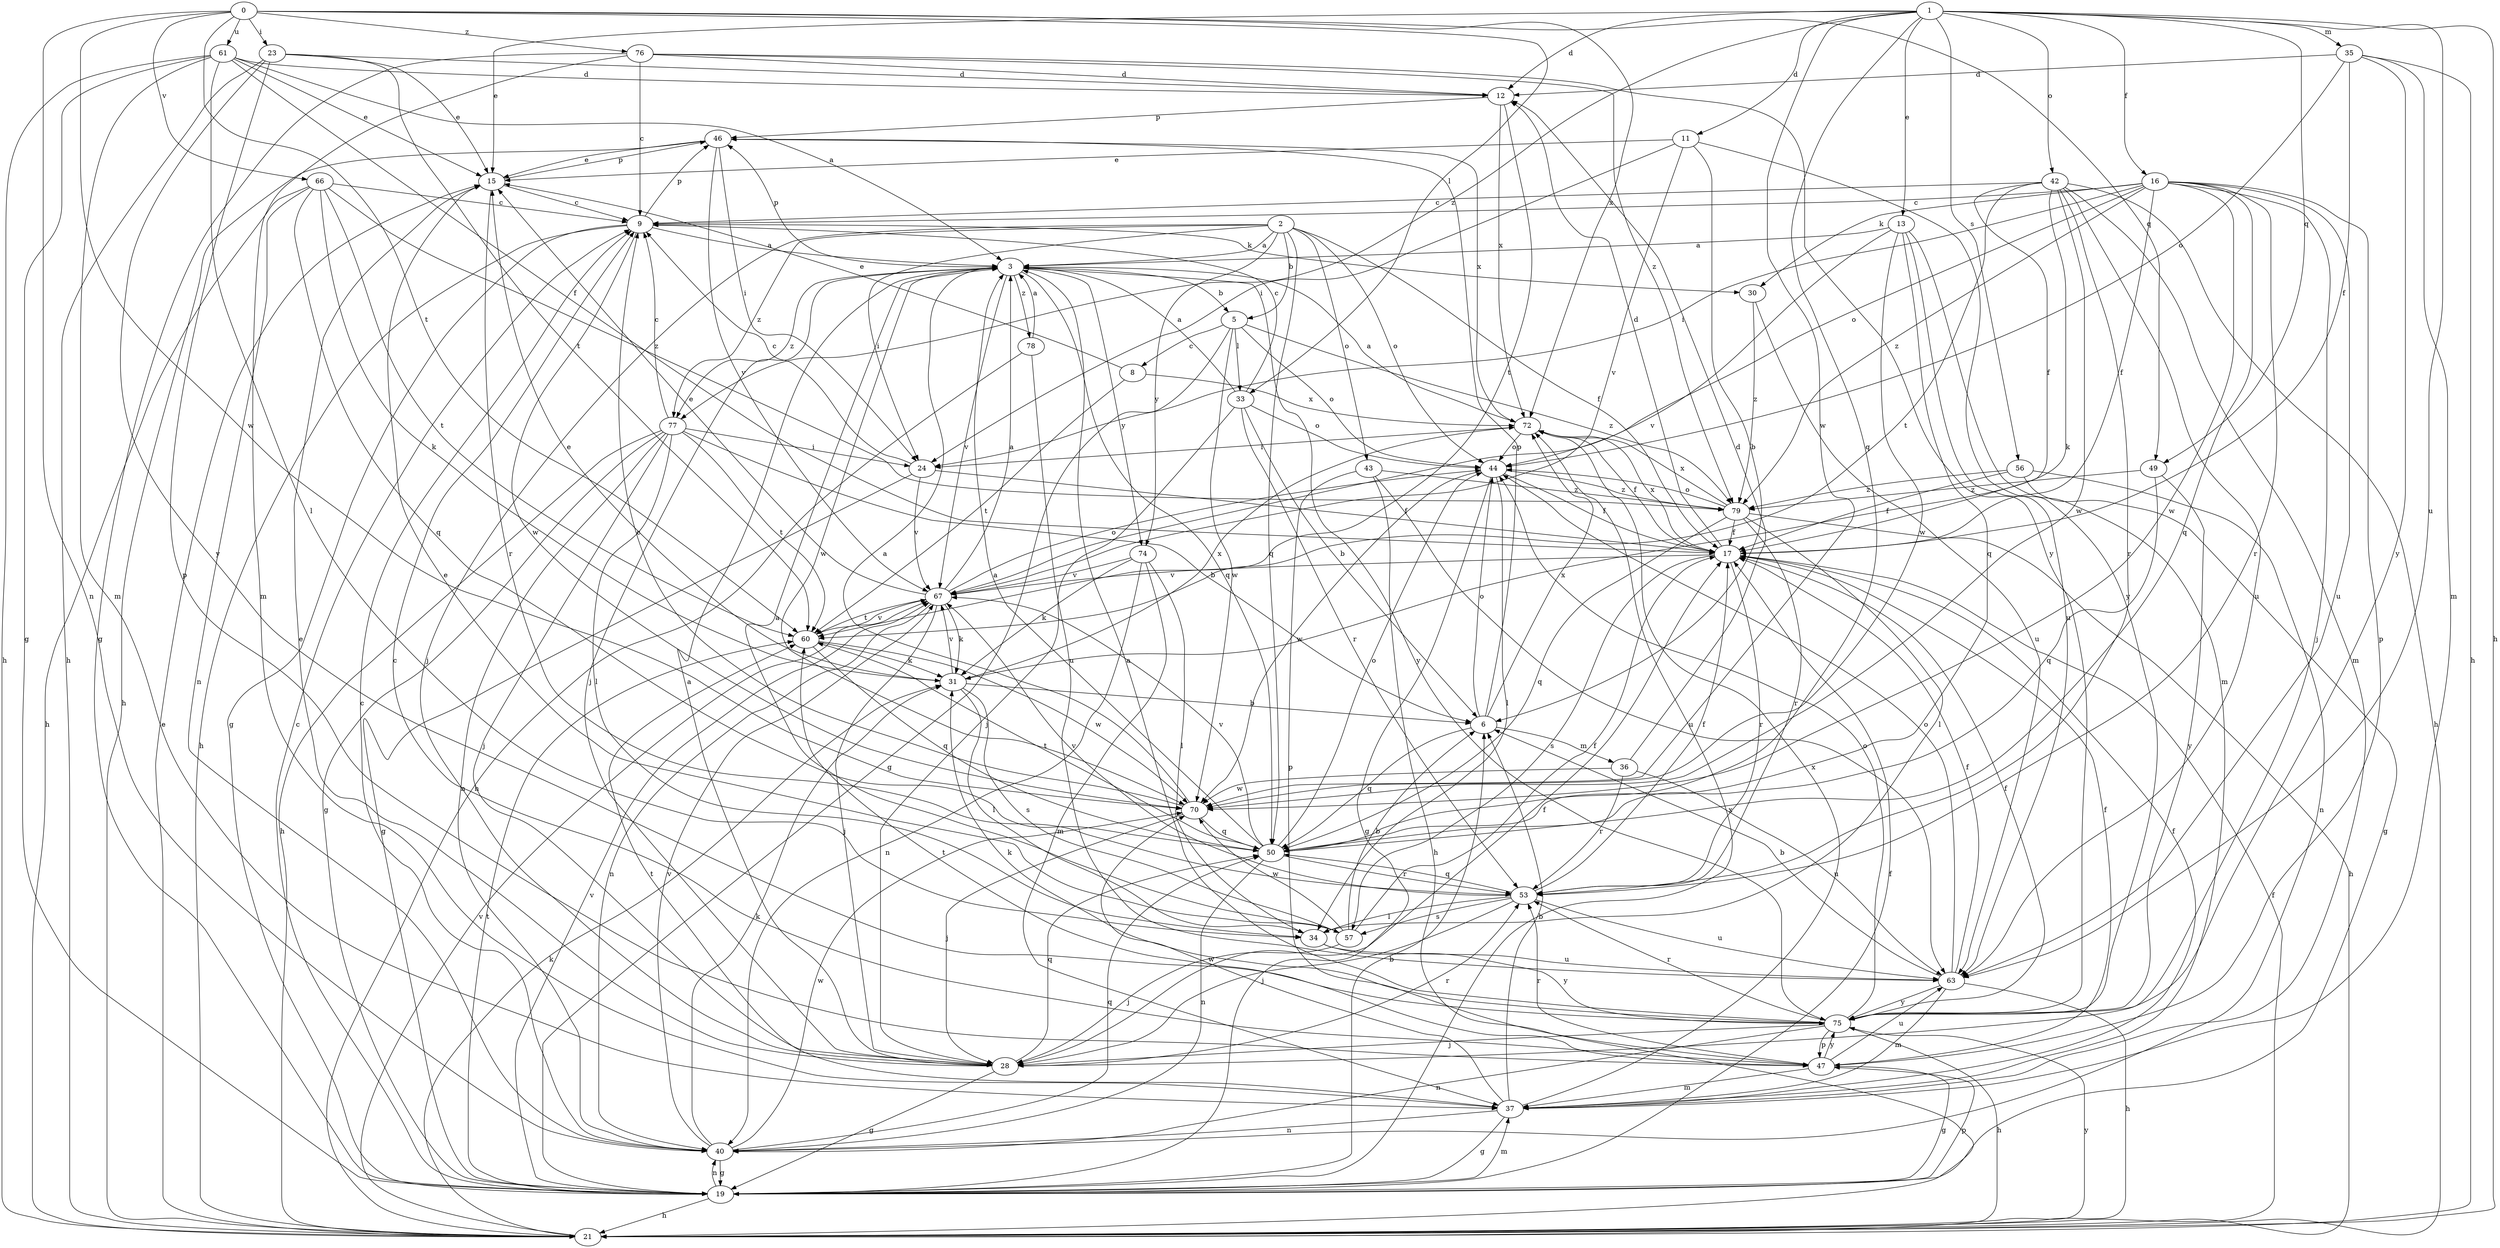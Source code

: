 strict digraph  {
0;
1;
2;
3;
5;
6;
8;
9;
11;
12;
13;
15;
16;
17;
19;
21;
23;
24;
28;
30;
31;
33;
34;
35;
36;
37;
40;
42;
43;
44;
46;
47;
49;
50;
53;
56;
57;
60;
61;
63;
66;
67;
70;
72;
74;
75;
76;
77;
78;
79;
0 -> 23  [label=i];
0 -> 33  [label=l];
0 -> 40  [label=n];
0 -> 49  [label=q];
0 -> 60  [label=t];
0 -> 61  [label=u];
0 -> 66  [label=v];
0 -> 70  [label=w];
0 -> 72  [label=x];
0 -> 76  [label=z];
1 -> 11  [label=d];
1 -> 12  [label=d];
1 -> 13  [label=e];
1 -> 15  [label=e];
1 -> 16  [label=f];
1 -> 21  [label=h];
1 -> 35  [label=m];
1 -> 42  [label=o];
1 -> 49  [label=q];
1 -> 50  [label=q];
1 -> 56  [label=s];
1 -> 63  [label=u];
1 -> 70  [label=w];
1 -> 77  [label=z];
2 -> 3  [label=a];
2 -> 5  [label=b];
2 -> 17  [label=f];
2 -> 24  [label=i];
2 -> 28  [label=j];
2 -> 43  [label=o];
2 -> 44  [label=o];
2 -> 50  [label=q];
2 -> 74  [label=y];
2 -> 77  [label=z];
3 -> 5  [label=b];
3 -> 28  [label=j];
3 -> 46  [label=p];
3 -> 50  [label=q];
3 -> 67  [label=v];
3 -> 70  [label=w];
3 -> 74  [label=y];
3 -> 75  [label=y];
3 -> 77  [label=z];
3 -> 78  [label=z];
5 -> 8  [label=c];
5 -> 19  [label=g];
5 -> 33  [label=l];
5 -> 44  [label=o];
5 -> 70  [label=w];
5 -> 79  [label=z];
6 -> 36  [label=m];
6 -> 44  [label=o];
6 -> 46  [label=p];
6 -> 50  [label=q];
6 -> 72  [label=x];
8 -> 15  [label=e];
8 -> 60  [label=t];
8 -> 72  [label=x];
9 -> 3  [label=a];
9 -> 19  [label=g];
9 -> 21  [label=h];
9 -> 30  [label=k];
9 -> 46  [label=p];
9 -> 70  [label=w];
11 -> 6  [label=b];
11 -> 15  [label=e];
11 -> 24  [label=i];
11 -> 67  [label=v];
11 -> 75  [label=y];
12 -> 46  [label=p];
12 -> 60  [label=t];
12 -> 72  [label=x];
13 -> 3  [label=a];
13 -> 37  [label=m];
13 -> 50  [label=q];
13 -> 63  [label=u];
13 -> 67  [label=v];
13 -> 70  [label=w];
15 -> 9  [label=c];
15 -> 46  [label=p];
15 -> 53  [label=r];
16 -> 9  [label=c];
16 -> 17  [label=f];
16 -> 24  [label=i];
16 -> 28  [label=j];
16 -> 30  [label=k];
16 -> 44  [label=o];
16 -> 47  [label=p];
16 -> 50  [label=q];
16 -> 53  [label=r];
16 -> 63  [label=u];
16 -> 70  [label=w];
16 -> 79  [label=z];
17 -> 12  [label=d];
17 -> 53  [label=r];
17 -> 57  [label=s];
17 -> 67  [label=v];
17 -> 72  [label=x];
19 -> 6  [label=b];
19 -> 9  [label=c];
19 -> 17  [label=f];
19 -> 21  [label=h];
19 -> 37  [label=m];
19 -> 40  [label=n];
19 -> 47  [label=p];
19 -> 60  [label=t];
19 -> 67  [label=v];
19 -> 72  [label=x];
21 -> 15  [label=e];
21 -> 17  [label=f];
21 -> 31  [label=k];
21 -> 67  [label=v];
21 -> 75  [label=y];
23 -> 12  [label=d];
23 -> 15  [label=e];
23 -> 21  [label=h];
23 -> 47  [label=p];
23 -> 60  [label=t];
23 -> 75  [label=y];
24 -> 9  [label=c];
24 -> 17  [label=f];
24 -> 19  [label=g];
24 -> 67  [label=v];
28 -> 3  [label=a];
28 -> 15  [label=e];
28 -> 17  [label=f];
28 -> 19  [label=g];
28 -> 50  [label=q];
28 -> 53  [label=r];
30 -> 63  [label=u];
30 -> 79  [label=z];
31 -> 6  [label=b];
31 -> 15  [label=e];
31 -> 34  [label=l];
31 -> 57  [label=s];
31 -> 67  [label=v];
31 -> 72  [label=x];
33 -> 3  [label=a];
33 -> 6  [label=b];
33 -> 9  [label=c];
33 -> 28  [label=j];
33 -> 44  [label=o];
33 -> 53  [label=r];
34 -> 63  [label=u];
34 -> 75  [label=y];
35 -> 12  [label=d];
35 -> 17  [label=f];
35 -> 21  [label=h];
35 -> 37  [label=m];
35 -> 44  [label=o];
35 -> 75  [label=y];
36 -> 12  [label=d];
36 -> 53  [label=r];
36 -> 63  [label=u];
36 -> 70  [label=w];
37 -> 6  [label=b];
37 -> 17  [label=f];
37 -> 19  [label=g];
37 -> 40  [label=n];
37 -> 60  [label=t];
37 -> 70  [label=w];
37 -> 72  [label=x];
40 -> 9  [label=c];
40 -> 19  [label=g];
40 -> 31  [label=k];
40 -> 50  [label=q];
40 -> 67  [label=v];
40 -> 70  [label=w];
42 -> 9  [label=c];
42 -> 17  [label=f];
42 -> 21  [label=h];
42 -> 31  [label=k];
42 -> 37  [label=m];
42 -> 53  [label=r];
42 -> 60  [label=t];
42 -> 63  [label=u];
42 -> 70  [label=w];
43 -> 21  [label=h];
43 -> 47  [label=p];
43 -> 63  [label=u];
43 -> 79  [label=z];
44 -> 17  [label=f];
44 -> 19  [label=g];
44 -> 34  [label=l];
44 -> 70  [label=w];
44 -> 79  [label=z];
46 -> 15  [label=e];
46 -> 21  [label=h];
46 -> 24  [label=i];
46 -> 67  [label=v];
46 -> 72  [label=x];
47 -> 9  [label=c];
47 -> 17  [label=f];
47 -> 19  [label=g];
47 -> 37  [label=m];
47 -> 53  [label=r];
47 -> 60  [label=t];
47 -> 63  [label=u];
47 -> 75  [label=y];
49 -> 50  [label=q];
49 -> 75  [label=y];
49 -> 79  [label=z];
50 -> 3  [label=a];
50 -> 40  [label=n];
50 -> 44  [label=o];
50 -> 53  [label=r];
50 -> 60  [label=t];
50 -> 67  [label=v];
53 -> 17  [label=f];
53 -> 28  [label=j];
53 -> 34  [label=l];
53 -> 50  [label=q];
53 -> 57  [label=s];
53 -> 63  [label=u];
53 -> 67  [label=v];
56 -> 17  [label=f];
56 -> 19  [label=g];
56 -> 40  [label=n];
56 -> 79  [label=z];
57 -> 3  [label=a];
57 -> 6  [label=b];
57 -> 15  [label=e];
57 -> 17  [label=f];
57 -> 28  [label=j];
57 -> 70  [label=w];
60 -> 31  [label=k];
60 -> 50  [label=q];
60 -> 67  [label=v];
60 -> 70  [label=w];
61 -> 3  [label=a];
61 -> 12  [label=d];
61 -> 15  [label=e];
61 -> 17  [label=f];
61 -> 19  [label=g];
61 -> 21  [label=h];
61 -> 34  [label=l];
61 -> 37  [label=m];
63 -> 6  [label=b];
63 -> 17  [label=f];
63 -> 21  [label=h];
63 -> 37  [label=m];
63 -> 44  [label=o];
63 -> 75  [label=y];
66 -> 9  [label=c];
66 -> 21  [label=h];
66 -> 31  [label=k];
66 -> 40  [label=n];
66 -> 50  [label=q];
66 -> 60  [label=t];
66 -> 79  [label=z];
67 -> 3  [label=a];
67 -> 15  [label=e];
67 -> 28  [label=j];
67 -> 31  [label=k];
67 -> 40  [label=n];
67 -> 44  [label=o];
67 -> 60  [label=t];
70 -> 3  [label=a];
70 -> 9  [label=c];
70 -> 28  [label=j];
70 -> 50  [label=q];
72 -> 3  [label=a];
72 -> 17  [label=f];
72 -> 24  [label=i];
72 -> 44  [label=o];
74 -> 31  [label=k];
74 -> 34  [label=l];
74 -> 37  [label=m];
74 -> 40  [label=n];
74 -> 67  [label=v];
75 -> 3  [label=a];
75 -> 17  [label=f];
75 -> 21  [label=h];
75 -> 28  [label=j];
75 -> 31  [label=k];
75 -> 40  [label=n];
75 -> 44  [label=o];
75 -> 47  [label=p];
75 -> 53  [label=r];
76 -> 9  [label=c];
76 -> 12  [label=d];
76 -> 19  [label=g];
76 -> 37  [label=m];
76 -> 75  [label=y];
76 -> 79  [label=z];
77 -> 6  [label=b];
77 -> 9  [label=c];
77 -> 19  [label=g];
77 -> 21  [label=h];
77 -> 24  [label=i];
77 -> 28  [label=j];
77 -> 34  [label=l];
77 -> 40  [label=n];
77 -> 60  [label=t];
78 -> 3  [label=a];
78 -> 21  [label=h];
78 -> 63  [label=u];
79 -> 17  [label=f];
79 -> 21  [label=h];
79 -> 34  [label=l];
79 -> 44  [label=o];
79 -> 50  [label=q];
79 -> 53  [label=r];
79 -> 72  [label=x];
}

